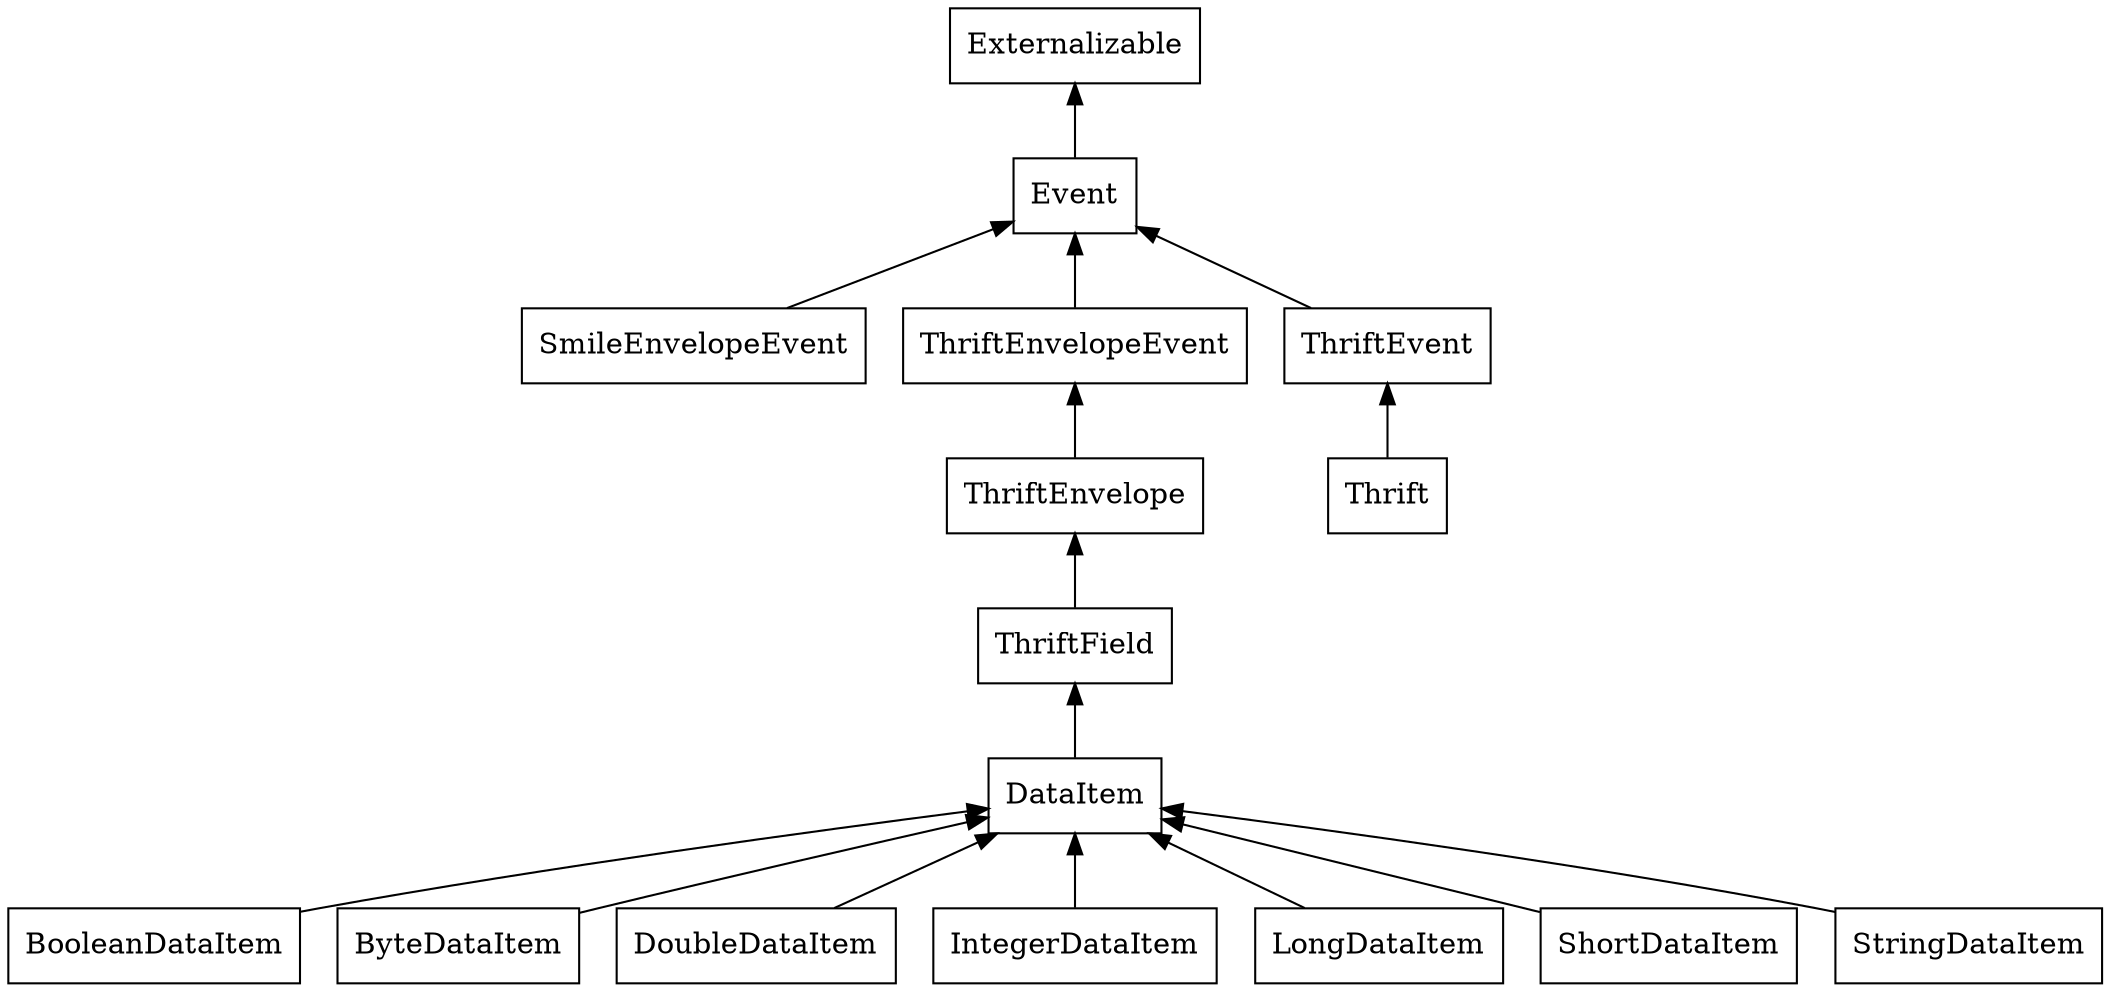 digraph G {
    rankdir = BT
    node [shape = "box"]

    subgraph Event {
        SmileEnvelopeEvent -> Event -> Externalizable
        DataItem -> ThriftField -> ThriftEnvelope -> ThriftEnvelopeEvent -> Event

        BooleanDataItem -> DataItem
        ByteDataItem -> DataItem
        DoubleDataItem -> DataItem
        IntegerDataItem -> DataItem
        LongDataItem -> DataItem
        ShortDataItem -> DataItem
        StringDataItem -> DataItem
    }
    
    Thrift -> ThriftEvent -> Event
}
